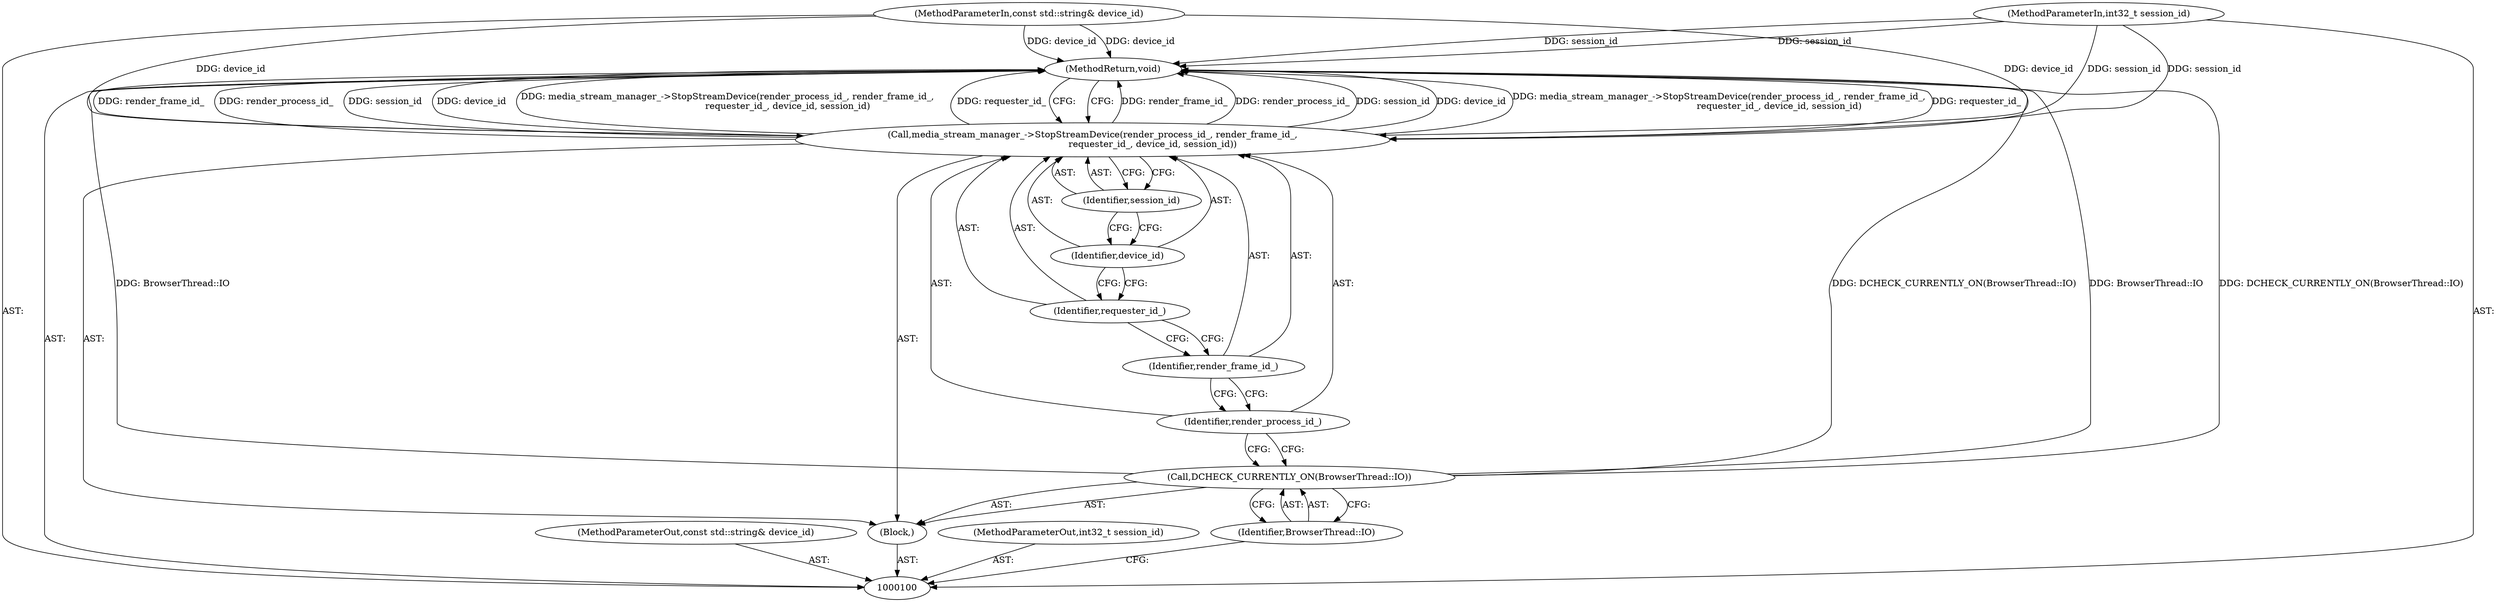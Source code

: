 digraph "0_Chrome_971548cdca2d4c0a6fedd3db0c94372c2a27eac3_7" {
"1000112" [label="(MethodReturn,void)"];
"1000101" [label="(MethodParameterIn,const std::string& device_id)"];
"1000130" [label="(MethodParameterOut,const std::string& device_id)"];
"1000102" [label="(MethodParameterIn,int32_t session_id)"];
"1000131" [label="(MethodParameterOut,int32_t session_id)"];
"1000103" [label="(Block,)"];
"1000105" [label="(Identifier,BrowserThread::IO)"];
"1000104" [label="(Call,DCHECK_CURRENTLY_ON(BrowserThread::IO))"];
"1000106" [label="(Call,media_stream_manager_->StopStreamDevice(render_process_id_, render_frame_id_,\n                                          requester_id_, device_id, session_id))"];
"1000107" [label="(Identifier,render_process_id_)"];
"1000108" [label="(Identifier,render_frame_id_)"];
"1000109" [label="(Identifier,requester_id_)"];
"1000110" [label="(Identifier,device_id)"];
"1000111" [label="(Identifier,session_id)"];
"1000112" -> "1000100"  [label="AST: "];
"1000112" -> "1000106"  [label="CFG: "];
"1000106" -> "1000112"  [label="DDG: render_frame_id_"];
"1000106" -> "1000112"  [label="DDG: render_process_id_"];
"1000106" -> "1000112"  [label="DDG: session_id"];
"1000106" -> "1000112"  [label="DDG: device_id"];
"1000106" -> "1000112"  [label="DDG: media_stream_manager_->StopStreamDevice(render_process_id_, render_frame_id_,\n                                          requester_id_, device_id, session_id)"];
"1000106" -> "1000112"  [label="DDG: requester_id_"];
"1000104" -> "1000112"  [label="DDG: DCHECK_CURRENTLY_ON(BrowserThread::IO)"];
"1000104" -> "1000112"  [label="DDG: BrowserThread::IO"];
"1000102" -> "1000112"  [label="DDG: session_id"];
"1000101" -> "1000112"  [label="DDG: device_id"];
"1000101" -> "1000100"  [label="AST: "];
"1000101" -> "1000112"  [label="DDG: device_id"];
"1000101" -> "1000106"  [label="DDG: device_id"];
"1000130" -> "1000100"  [label="AST: "];
"1000102" -> "1000100"  [label="AST: "];
"1000102" -> "1000112"  [label="DDG: session_id"];
"1000102" -> "1000106"  [label="DDG: session_id"];
"1000131" -> "1000100"  [label="AST: "];
"1000103" -> "1000100"  [label="AST: "];
"1000104" -> "1000103"  [label="AST: "];
"1000106" -> "1000103"  [label="AST: "];
"1000105" -> "1000104"  [label="AST: "];
"1000105" -> "1000100"  [label="CFG: "];
"1000104" -> "1000105"  [label="CFG: "];
"1000104" -> "1000103"  [label="AST: "];
"1000104" -> "1000105"  [label="CFG: "];
"1000105" -> "1000104"  [label="AST: "];
"1000107" -> "1000104"  [label="CFG: "];
"1000104" -> "1000112"  [label="DDG: DCHECK_CURRENTLY_ON(BrowserThread::IO)"];
"1000104" -> "1000112"  [label="DDG: BrowserThread::IO"];
"1000106" -> "1000103"  [label="AST: "];
"1000106" -> "1000111"  [label="CFG: "];
"1000107" -> "1000106"  [label="AST: "];
"1000108" -> "1000106"  [label="AST: "];
"1000109" -> "1000106"  [label="AST: "];
"1000110" -> "1000106"  [label="AST: "];
"1000111" -> "1000106"  [label="AST: "];
"1000112" -> "1000106"  [label="CFG: "];
"1000106" -> "1000112"  [label="DDG: render_frame_id_"];
"1000106" -> "1000112"  [label="DDG: render_process_id_"];
"1000106" -> "1000112"  [label="DDG: session_id"];
"1000106" -> "1000112"  [label="DDG: device_id"];
"1000106" -> "1000112"  [label="DDG: media_stream_manager_->StopStreamDevice(render_process_id_, render_frame_id_,\n                                          requester_id_, device_id, session_id)"];
"1000106" -> "1000112"  [label="DDG: requester_id_"];
"1000101" -> "1000106"  [label="DDG: device_id"];
"1000102" -> "1000106"  [label="DDG: session_id"];
"1000107" -> "1000106"  [label="AST: "];
"1000107" -> "1000104"  [label="CFG: "];
"1000108" -> "1000107"  [label="CFG: "];
"1000108" -> "1000106"  [label="AST: "];
"1000108" -> "1000107"  [label="CFG: "];
"1000109" -> "1000108"  [label="CFG: "];
"1000109" -> "1000106"  [label="AST: "];
"1000109" -> "1000108"  [label="CFG: "];
"1000110" -> "1000109"  [label="CFG: "];
"1000110" -> "1000106"  [label="AST: "];
"1000110" -> "1000109"  [label="CFG: "];
"1000111" -> "1000110"  [label="CFG: "];
"1000111" -> "1000106"  [label="AST: "];
"1000111" -> "1000110"  [label="CFG: "];
"1000106" -> "1000111"  [label="CFG: "];
}
